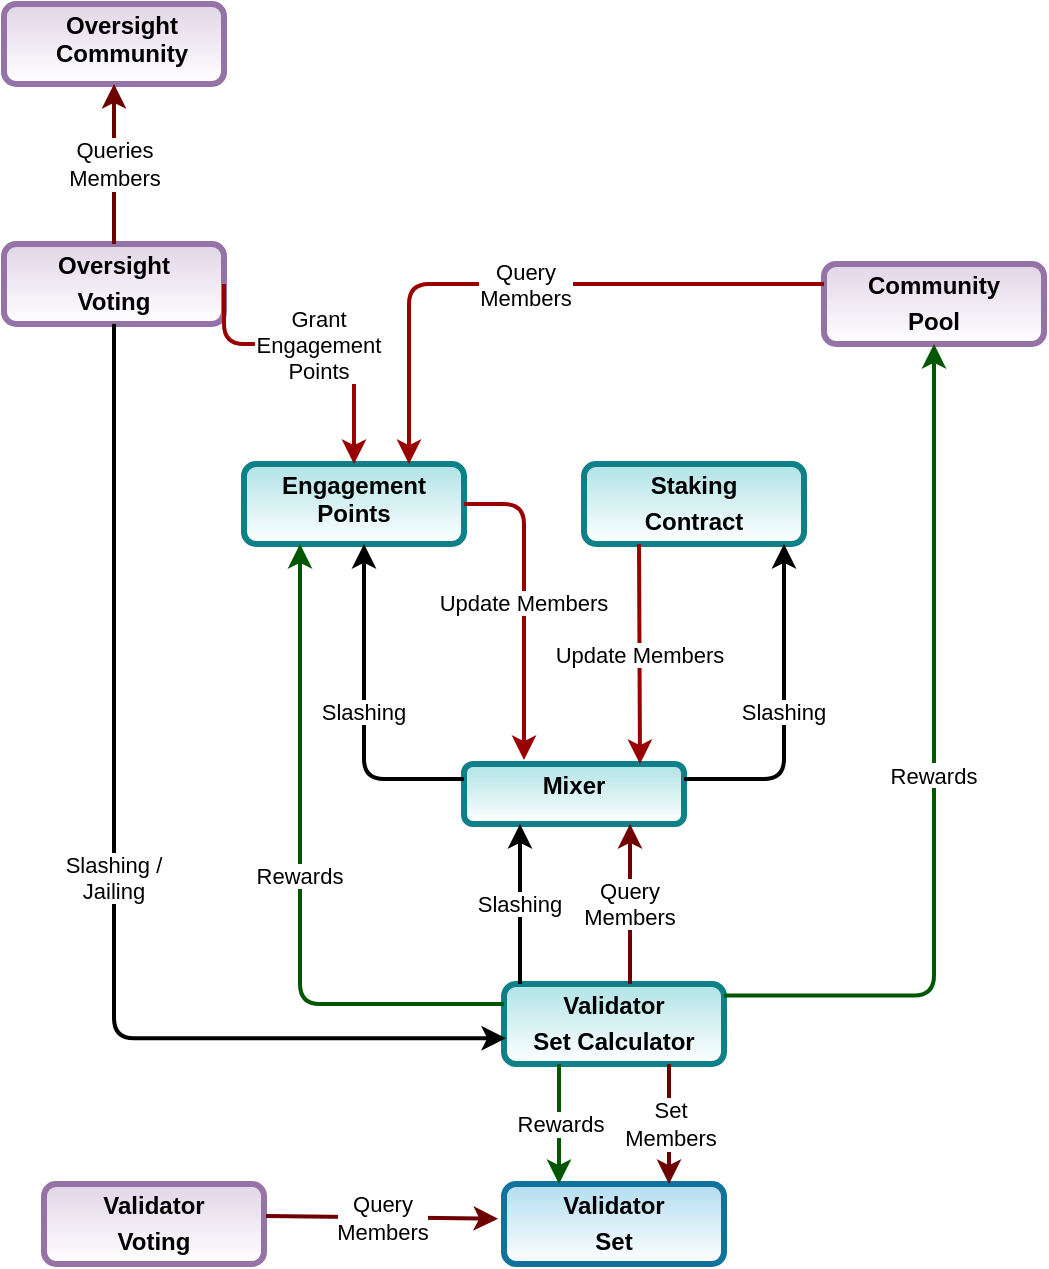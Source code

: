 <mxfile version="16.2.6" type="device"><diagram name="Page-1" id="c7558073-3199-34d8-9f00-42111426c3f3"><mxGraphModel dx="830" dy="620" grid="1" gridSize="10" guides="1" tooltips="1" connect="1" arrows="1" fold="1" page="1" pageScale="1" pageWidth="826" pageHeight="1169" background="none" math="0" shadow="0"><root><mxCell id="0"/><mxCell id="1" parent="0"/><mxCell id="waD-YobBt6b_NTxNxGBE-97" value="&lt;p style=&quot;margin: 0px ; margin-top: 4px ; text-align: center ; text-decoration: underline&quot;&gt;&lt;/p&gt;Engagement&lt;br&gt;Points" style="verticalAlign=middle;align=center;overflow=fill;fontSize=12;fontFamily=Helvetica;html=1;rounded=1;fontStyle=1;strokeWidth=3;fillColor=#b0e3e6;strokeColor=#0e8088;gradientColor=#ffffff;" parent="1" vertex="1"><mxGeometry x="170" y="380" width="110" height="40" as="geometry"/></mxCell><mxCell id="waD-YobBt6b_NTxNxGBE-98" value="&lt;p style=&quot;margin: 4px 0px 0px ; text-align: center&quot;&gt;Staking&lt;/p&gt;&lt;p style=&quot;margin: 4px 0px 0px ; text-align: center&quot;&gt;Contract&lt;/p&gt;" style="verticalAlign=middle;align=center;overflow=fill;fontSize=12;fontFamily=Helvetica;html=1;rounded=1;fontStyle=1;strokeWidth=3;fillColor=#b0e3e6;strokeColor=#0e8088;gradientColor=#ffffff;" parent="1" vertex="1"><mxGeometry x="340" y="380" width="110" height="40" as="geometry"/></mxCell><mxCell id="waD-YobBt6b_NTxNxGBE-99" value="&lt;p style=&quot;margin: 4px 0px 0px ; text-align: center&quot;&gt;&lt;strong&gt;Mixer&lt;/strong&gt;&lt;/p&gt;" style="verticalAlign=middle;align=center;overflow=fill;fontSize=12;fontFamily=Helvetica;html=1;rounded=1;fontStyle=1;strokeWidth=3;fillColor=#b0e3e6;strokeColor=#0e8088;gradientColor=#ffffff;" parent="1" vertex="1"><mxGeometry x="280" y="530" width="110" height="30" as="geometry"/></mxCell><mxCell id="waD-YobBt6b_NTxNxGBE-104" value="Update Members" style="edgeStyle=elbowEdgeStyle;elbow=horizontal;strokeColor=#990000;strokeWidth=2;exitX=1;exitY=0.5;exitDx=0;exitDy=0;" parent="1" source="waD-YobBt6b_NTxNxGBE-97" edge="1"><mxGeometry width="100" height="100" relative="1" as="geometry"><mxPoint x="318" y="300" as="sourcePoint"/><mxPoint x="310" y="528" as="targetPoint"/><Array as="points"><mxPoint x="310" y="470"/><mxPoint x="320" y="510"/></Array></mxGeometry></mxCell><mxCell id="waD-YobBt6b_NTxNxGBE-105" value="Slashing" style="edgeStyle=elbowEdgeStyle;elbow=horizontal;strokeColor=default;strokeWidth=2;exitX=0;exitY=0.25;exitDx=0;exitDy=0;" parent="1" source="waD-YobBt6b_NTxNxGBE-99" edge="1"><mxGeometry width="100" height="100" relative="1" as="geometry"><mxPoint x="314" y="620" as="sourcePoint"/><mxPoint x="230" y="420" as="targetPoint"/><Array as="points"><mxPoint x="230" y="480"/></Array></mxGeometry></mxCell><mxCell id="waD-YobBt6b_NTxNxGBE-106" value="Update Members" style="edgeStyle=elbowEdgeStyle;elbow=horizontal;strokeColor=#990000;strokeWidth=2;exitX=0.25;exitY=1;exitDx=0;exitDy=0;" parent="1" source="waD-YobBt6b_NTxNxGBE-98" edge="1"><mxGeometry width="100" height="100" relative="1" as="geometry"><mxPoint x="292.5" y="490" as="sourcePoint"/><mxPoint x="368" y="530" as="targetPoint"/><Array as="points"><mxPoint x="368" y="480"/></Array></mxGeometry></mxCell><mxCell id="waD-YobBt6b_NTxNxGBE-107" value="Slashing" style="edgeStyle=elbowEdgeStyle;elbow=horizontal;strokeColor=default;strokeWidth=2;exitX=1;exitY=0.25;exitDx=0;exitDy=0;" parent="1" source="waD-YobBt6b_NTxNxGBE-99" target="waD-YobBt6b_NTxNxGBE-98" edge="1"><mxGeometry width="100" height="100" relative="1" as="geometry"><mxPoint x="320" y="622.5" as="sourcePoint"/><mxPoint x="234" y="492" as="targetPoint"/><Array as="points"><mxPoint x="440" y="490"/></Array></mxGeometry></mxCell><mxCell id="waD-YobBt6b_NTxNxGBE-108" value="&lt;p style=&quot;margin: 4px 0px 0px ; text-align: center&quot;&gt;Validator&lt;/p&gt;&lt;p style=&quot;margin: 4px 0px 0px ; text-align: center&quot;&gt;Set Calculator&lt;/p&gt;" style="verticalAlign=middle;align=center;overflow=fill;fontSize=12;fontFamily=Helvetica;html=1;rounded=1;fontStyle=1;strokeWidth=3;fillColor=#b0e3e6;strokeColor=#0e8088;gradientColor=#ffffff;" parent="1" vertex="1"><mxGeometry x="300" y="640" width="110" height="40" as="geometry"/></mxCell><mxCell id="waD-YobBt6b_NTxNxGBE-109" value="&lt;p style=&quot;margin: 4px 0px 0px ; text-align: center&quot;&gt;Validator&lt;/p&gt;&lt;p style=&quot;margin: 4px 0px 0px ; text-align: center&quot;&gt;Set&lt;/p&gt;" style="verticalAlign=middle;align=center;overflow=fill;fontSize=12;fontFamily=Helvetica;html=1;rounded=1;fontStyle=1;strokeWidth=3;fillColor=#b1ddf0;strokeColor=#10739e;gradientColor=#ffffff;" parent="1" vertex="1"><mxGeometry x="300" y="740" width="110" height="40" as="geometry"/></mxCell><mxCell id="waD-YobBt6b_NTxNxGBE-110" value="Slashing" style="edgeStyle=elbowEdgeStyle;elbow=horizontal;strokeColor=default;strokeWidth=2;entryX=0.25;entryY=1;entryDx=0;entryDy=0;" parent="1" target="waD-YobBt6b_NTxNxGBE-99" edge="1"><mxGeometry width="100" height="100" relative="1" as="geometry"><mxPoint x="308" y="640" as="sourcePoint"/><mxPoint x="234" y="492" as="targetPoint"/><Array as="points"><mxPoint x="308" y="590"/></Array></mxGeometry></mxCell><mxCell id="waD-YobBt6b_NTxNxGBE-111" value="Query&#xa;Members" style="edgeStyle=elbowEdgeStyle;elbow=horizontal;strokeColor=#6F0000;strokeWidth=2;entryX=0.75;entryY=1;entryDx=0;entryDy=0;fillColor=#a20025;" parent="1" target="waD-YobBt6b_NTxNxGBE-99" edge="1"><mxGeometry width="100" height="100" relative="1" as="geometry"><mxPoint x="363" y="640" as="sourcePoint"/><mxPoint x="347.5" y="690" as="targetPoint"/><Array as="points"><mxPoint x="363" y="610"/><mxPoint x="393" y="720"/></Array></mxGeometry></mxCell><mxCell id="waD-YobBt6b_NTxNxGBE-118" value="Rewards" style="endArrow=classic;html=1;rounded=0;strokeColor=#005700;exitX=0.25;exitY=1;exitDx=0;exitDy=0;entryX=0.25;entryY=0;entryDx=0;entryDy=0;fillColor=#008a00;strokeWidth=2;" parent="1" source="waD-YobBt6b_NTxNxGBE-108" target="waD-YobBt6b_NTxNxGBE-109" edge="1"><mxGeometry width="50" height="50" relative="1" as="geometry"><mxPoint x="420" y="820" as="sourcePoint"/><mxPoint x="540" y="820" as="targetPoint"/></mxGeometry></mxCell><mxCell id="waD-YobBt6b_NTxNxGBE-119" value="Rewards" style="edgeStyle=elbowEdgeStyle;elbow=horizontal;strokeColor=#005700;strokeWidth=2;exitX=0;exitY=0.25;exitDx=0;exitDy=0;entryX=0.25;entryY=1;entryDx=0;entryDy=0;fillColor=#008a00;" parent="1" source="waD-YobBt6b_NTxNxGBE-108" target="waD-YobBt6b_NTxNxGBE-97" edge="1"><mxGeometry width="100" height="100" relative="1" as="geometry"><mxPoint x="320" y="622.5" as="sourcePoint"/><mxPoint x="234" y="492" as="targetPoint"/><Array as="points"><mxPoint x="198" y="540"/></Array></mxGeometry></mxCell><mxCell id="9aTIeX1YGeqI2Y0OId19-1" value="&lt;p style=&quot;margin: 4px 0px 0px ; text-align: center&quot;&gt;&lt;/p&gt;&lt;p style=&quot;margin: 0px ; margin-left: 8px&quot;&gt;Oversight&lt;/p&gt;&lt;p style=&quot;margin: 0px ; margin-left: 8px&quot;&gt;Community&lt;/p&gt;" style="verticalAlign=middle;align=center;overflow=fill;fontSize=12;fontFamily=Helvetica;html=1;rounded=1;fontStyle=1;strokeWidth=3;fillColor=#e1d5e7;strokeColor=#9673a6;gradientColor=#ffffff;" parent="1" vertex="1"><mxGeometry x="50" y="150" width="110" height="40" as="geometry"/></mxCell><mxCell id="9aTIeX1YGeqI2Y0OId19-2" value="&lt;p style=&quot;margin: 4px 0px 0px ; text-align: center&quot;&gt;&lt;strong&gt;Community&lt;/strong&gt;&lt;/p&gt;&lt;p style=&quot;margin: 4px 0px 0px ; text-align: center&quot;&gt;&lt;strong&gt;Pool&lt;/strong&gt;&lt;/p&gt;" style="verticalAlign=middle;align=center;overflow=fill;fontSize=12;fontFamily=Helvetica;html=1;rounded=1;fontStyle=1;strokeWidth=3;fillColor=#e1d5e7;strokeColor=#9673a6;gradientColor=#ffffff;" parent="1" vertex="1"><mxGeometry x="460" y="280" width="110" height="40" as="geometry"/></mxCell><mxCell id="9aTIeX1YGeqI2Y0OId19-4" value="&lt;p style=&quot;margin: 4px 0px 0px ; text-align: center&quot;&gt;Oversight&lt;/p&gt;&lt;p style=&quot;margin: 4px 0px 0px ; text-align: center&quot;&gt;Voting&lt;br&gt;&lt;/p&gt;&lt;p style=&quot;margin: 0px ; margin-left: 8px&quot;&gt;&lt;br&gt;&lt;/p&gt;" style="verticalAlign=middle;align=center;overflow=fill;fontSize=12;fontFamily=Helvetica;html=1;rounded=1;fontStyle=1;strokeWidth=3;fillColor=#e1d5e7;strokeColor=#9673a6;gradientColor=#ffffff;" parent="1" vertex="1"><mxGeometry x="50" y="270" width="110" height="40" as="geometry"/></mxCell><mxCell id="9aTIeX1YGeqI2Y0OId19-5" value="Queries&lt;br&gt;Members" style="endArrow=classic;html=1;rounded=0;exitX=0.5;exitY=0;exitDx=0;exitDy=0;entryX=0.5;entryY=1;entryDx=0;entryDy=0;strokeWidth=2;fillColor=#a20025;strokeColor=#6F0000;" parent="1" source="9aTIeX1YGeqI2Y0OId19-4" target="9aTIeX1YGeqI2Y0OId19-1" edge="1"><mxGeometry width="50" height="50" relative="1" as="geometry"><mxPoint x="380" y="300" as="sourcePoint"/><mxPoint x="430" y="250" as="targetPoint"/></mxGeometry></mxCell><mxCell id="9aTIeX1YGeqI2Y0OId19-6" value="Grant&#xa;Engagement&#xa;Points" style="edgeStyle=elbowEdgeStyle;elbow=vertical;strokeColor=#990000;strokeWidth=2;entryX=0.5;entryY=0;entryDx=0;entryDy=0;exitX=1;exitY=0.5;exitDx=0;exitDy=0;" parent="1" target="waD-YobBt6b_NTxNxGBE-97" edge="1" source="9aTIeX1YGeqI2Y0OId19-4"><mxGeometry width="100" height="100" relative="1" as="geometry"><mxPoint x="160" y="340" as="sourcePoint"/><mxPoint x="280" y="390" as="targetPoint"/><Array as="points"><mxPoint x="220" y="320"/><mxPoint x="250" y="340"/></Array></mxGeometry></mxCell><mxCell id="9aTIeX1YGeqI2Y0OId19-7" value="Slashing /&#xa;Jailing" style="edgeStyle=elbowEdgeStyle;elbow=horizontal;strokeColor=default;strokeWidth=2;entryX=0.009;entryY=0.678;entryDx=0;entryDy=0;entryPerimeter=0;exitX=0.5;exitY=1;exitDx=0;exitDy=0;" parent="1" target="waD-YobBt6b_NTxNxGBE-108" edge="1" source="9aTIeX1YGeqI2Y0OId19-4"><mxGeometry width="100" height="100" relative="1" as="geometry"><mxPoint x="90" y="360" as="sourcePoint"/><mxPoint x="90" y="530" as="targetPoint"/><Array as="points"><mxPoint x="105" y="560"/></Array></mxGeometry></mxCell><mxCell id="9aTIeX1YGeqI2Y0OId19-8" value="Query&#xa;Members" style="edgeStyle=elbowEdgeStyle;elbow=vertical;strokeColor=#990000;strokeWidth=2;entryX=0.75;entryY=0;entryDx=0;entryDy=0;exitX=0;exitY=0.25;exitDx=0;exitDy=0;" parent="1" target="waD-YobBt6b_NTxNxGBE-97" edge="1" source="9aTIeX1YGeqI2Y0OId19-2"><mxGeometry width="100" height="100" relative="1" as="geometry"><mxPoint x="430" y="300" as="sourcePoint"/><mxPoint x="350" y="410" as="targetPoint"/><Array as="points"><mxPoint x="440" y="290"/></Array></mxGeometry></mxCell><mxCell id="9aTIeX1YGeqI2Y0OId19-9" value="Rewards" style="edgeStyle=elbowEdgeStyle;elbow=horizontal;strokeColor=#005700;strokeWidth=2;exitX=1;exitY=0.144;exitDx=0;exitDy=0;fillColor=#008a00;exitPerimeter=0;entryX=0.5;entryY=1;entryDx=0;entryDy=0;" parent="1" source="waD-YobBt6b_NTxNxGBE-108" edge="1" target="9aTIeX1YGeqI2Y0OId19-2"><mxGeometry width="100" height="100" relative="1" as="geometry"><mxPoint x="722.5" y="705" as="sourcePoint"/><mxPoint x="641" y="320" as="targetPoint"/><Array as="points"><mxPoint x="515" y="540"/></Array></mxGeometry></mxCell><mxCell id="9aTIeX1YGeqI2Y0OId19-10" value="&lt;p style=&quot;margin: 4px 0px 0px ; text-align: center&quot;&gt;Validator&lt;/p&gt;&lt;p style=&quot;margin: 4px 0px 0px ; text-align: center&quot;&gt;Voting&lt;/p&gt;" style="verticalAlign=middle;align=center;overflow=fill;fontSize=12;fontFamily=Helvetica;html=1;rounded=1;fontStyle=1;strokeWidth=3;fillColor=#e1d5e7;strokeColor=#9673a6;gradientColor=#ffffff;" parent="1" vertex="1"><mxGeometry x="70" y="740" width="110" height="40" as="geometry"/></mxCell><mxCell id="9aTIeX1YGeqI2Y0OId19-12" value="Set&lt;br&gt;Members" style="endArrow=classic;html=1;rounded=0;strokeColor=#6F0000;fillColor=#a20025;strokeWidth=2;exitX=0.75;exitY=1;exitDx=0;exitDy=0;entryX=0.75;entryY=0;entryDx=0;entryDy=0;" parent="1" edge="1" target="waD-YobBt6b_NTxNxGBE-109" source="waD-YobBt6b_NTxNxGBE-108"><mxGeometry width="50" height="50" relative="1" as="geometry"><mxPoint x="390" y="843" as="sourcePoint"/><mxPoint x="383" y="720" as="targetPoint"/></mxGeometry></mxCell><mxCell id="9aTIeX1YGeqI2Y0OId19-14" value="Query&lt;br&gt;Members" style="endArrow=classic;html=1;rounded=0;strokeColor=#6F0000;fillColor=#a20025;strokeWidth=2;exitX=1.009;exitY=0.4;exitDx=0;exitDy=0;exitPerimeter=0;entryX=-0.027;entryY=0.433;entryDx=0;entryDy=0;entryPerimeter=0;" parent="1" source="9aTIeX1YGeqI2Y0OId19-10" target="waD-YobBt6b_NTxNxGBE-109" edge="1"><mxGeometry width="50" height="50" relative="1" as="geometry"><mxPoint x="220" y="761.5" as="sourcePoint"/><mxPoint x="220" y="858.5" as="targetPoint"/></mxGeometry></mxCell></root></mxGraphModel></diagram></mxfile>